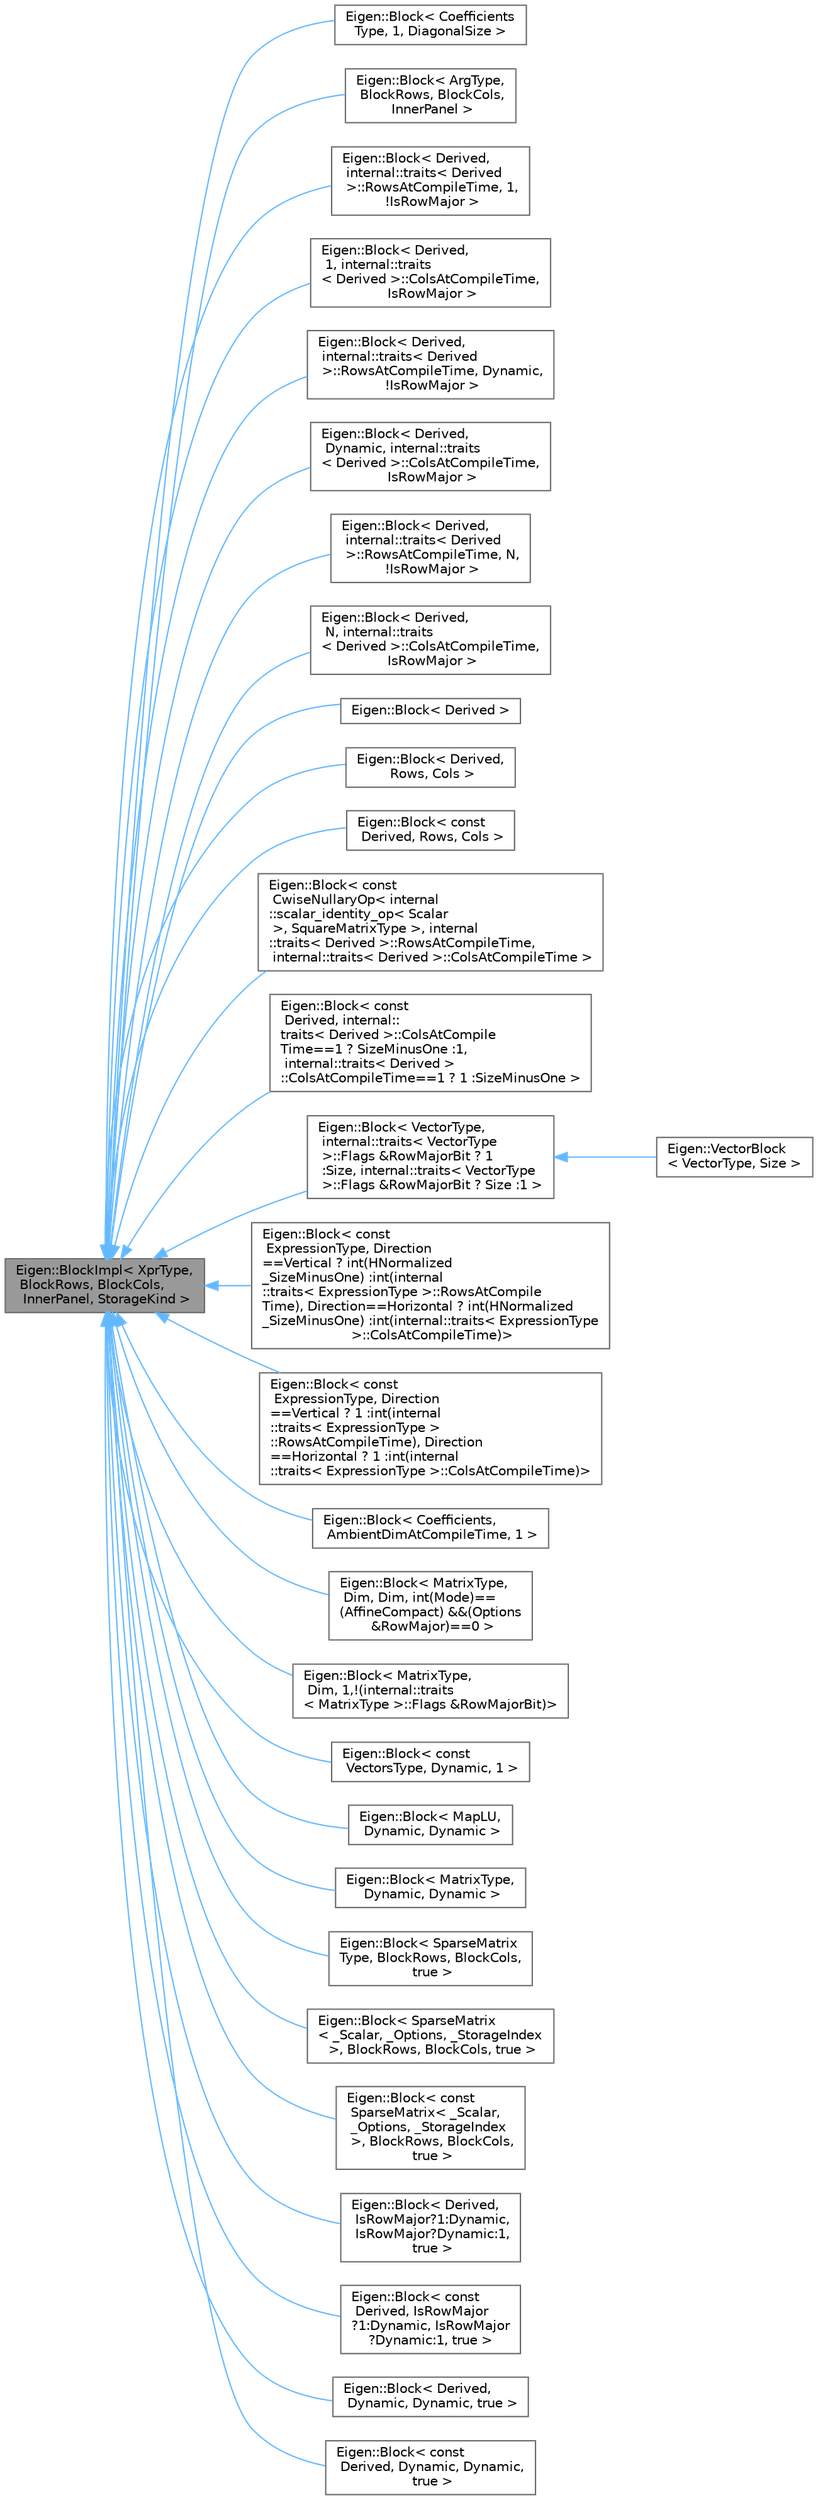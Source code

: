 digraph "Eigen::BlockImpl&lt; XprType, BlockRows, BlockCols, InnerPanel, StorageKind &gt;"
{
 // LATEX_PDF_SIZE
  bgcolor="transparent";
  edge [fontname=Helvetica,fontsize=10,labelfontname=Helvetica,labelfontsize=10];
  node [fontname=Helvetica,fontsize=10,shape=box,height=0.2,width=0.4];
  rankdir="LR";
  Node1 [id="Node000001",label="Eigen::BlockImpl\< XprType,\l BlockRows, BlockCols,\l InnerPanel, StorageKind \>",height=0.2,width=0.4,color="gray40", fillcolor="grey60", style="filled", fontcolor="black",tooltip=" "];
  Node1 -> Node2 [id="edge1_Node000001_Node000002",dir="back",color="steelblue1",style="solid",tooltip=" "];
  Node2 [id="Node000002",label="Eigen::Block\< Coefficients\lType, 1, DiagonalSize \>",height=0.2,width=0.4,color="gray40", fillcolor="white", style="filled",URL="$class_eigen_1_1_block.html",tooltip=" "];
  Node1 -> Node3 [id="edge2_Node000001_Node000003",dir="back",color="steelblue1",style="solid",tooltip=" "];
  Node3 [id="Node000003",label="Eigen::Block\< ArgType,\l BlockRows, BlockCols,\l InnerPanel \>",height=0.2,width=0.4,color="gray40", fillcolor="white", style="filled",URL="$class_eigen_1_1_block.html",tooltip=" "];
  Node1 -> Node4 [id="edge3_Node000001_Node000004",dir="back",color="steelblue1",style="solid",tooltip=" "];
  Node4 [id="Node000004",label="Eigen::Block\< Derived,\l internal::traits\< Derived\l \>::RowsAtCompileTime, 1,\l !IsRowMajor \>",height=0.2,width=0.4,color="gray40", fillcolor="white", style="filled",URL="$class_eigen_1_1_block.html",tooltip=" "];
  Node1 -> Node5 [id="edge4_Node000001_Node000005",dir="back",color="steelblue1",style="solid",tooltip=" "];
  Node5 [id="Node000005",label="Eigen::Block\< Derived,\l 1, internal::traits\l\< Derived \>::ColsAtCompileTime,\l IsRowMajor \>",height=0.2,width=0.4,color="gray40", fillcolor="white", style="filled",URL="$class_eigen_1_1_block.html",tooltip=" "];
  Node1 -> Node6 [id="edge5_Node000001_Node000006",dir="back",color="steelblue1",style="solid",tooltip=" "];
  Node6 [id="Node000006",label="Eigen::Block\< Derived,\l internal::traits\< Derived\l \>::RowsAtCompileTime, Dynamic,\l !IsRowMajor \>",height=0.2,width=0.4,color="gray40", fillcolor="white", style="filled",URL="$class_eigen_1_1_block.html",tooltip=" "];
  Node1 -> Node7 [id="edge6_Node000001_Node000007",dir="back",color="steelblue1",style="solid",tooltip=" "];
  Node7 [id="Node000007",label="Eigen::Block\< Derived,\l Dynamic, internal::traits\l\< Derived \>::ColsAtCompileTime,\l IsRowMajor \>",height=0.2,width=0.4,color="gray40", fillcolor="white", style="filled",URL="$class_eigen_1_1_block.html",tooltip=" "];
  Node1 -> Node8 [id="edge7_Node000001_Node000008",dir="back",color="steelblue1",style="solid",tooltip=" "];
  Node8 [id="Node000008",label="Eigen::Block\< Derived,\l internal::traits\< Derived\l \>::RowsAtCompileTime, N,\l !IsRowMajor \>",height=0.2,width=0.4,color="gray40", fillcolor="white", style="filled",URL="$class_eigen_1_1_block.html",tooltip=" "];
  Node1 -> Node9 [id="edge8_Node000001_Node000009",dir="back",color="steelblue1",style="solid",tooltip=" "];
  Node9 [id="Node000009",label="Eigen::Block\< Derived,\l N, internal::traits\l\< Derived \>::ColsAtCompileTime,\l IsRowMajor \>",height=0.2,width=0.4,color="gray40", fillcolor="white", style="filled",URL="$class_eigen_1_1_block.html",tooltip=" "];
  Node1 -> Node10 [id="edge9_Node000001_Node000010",dir="back",color="steelblue1",style="solid",tooltip=" "];
  Node10 [id="Node000010",label="Eigen::Block\< Derived \>",height=0.2,width=0.4,color="gray40", fillcolor="white", style="filled",URL="$class_eigen_1_1_block.html",tooltip=" "];
  Node1 -> Node11 [id="edge10_Node000001_Node000011",dir="back",color="steelblue1",style="solid",tooltip=" "];
  Node11 [id="Node000011",label="Eigen::Block\< Derived,\l Rows, Cols \>",height=0.2,width=0.4,color="gray40", fillcolor="white", style="filled",URL="$class_eigen_1_1_block.html",tooltip=" "];
  Node1 -> Node12 [id="edge11_Node000001_Node000012",dir="back",color="steelblue1",style="solid",tooltip=" "];
  Node12 [id="Node000012",label="Eigen::Block\< const\l Derived, Rows, Cols \>",height=0.2,width=0.4,color="gray40", fillcolor="white", style="filled",URL="$class_eigen_1_1_block.html",tooltip=" "];
  Node1 -> Node13 [id="edge12_Node000001_Node000013",dir="back",color="steelblue1",style="solid",tooltip=" "];
  Node13 [id="Node000013",label="Eigen::Block\< const\l CwiseNullaryOp\< internal\l::scalar_identity_op\< Scalar\l \>, SquareMatrixType \>, internal\l::traits\< Derived \>::RowsAtCompileTime,\l internal::traits\< Derived \>::ColsAtCompileTime \>",height=0.2,width=0.4,color="gray40", fillcolor="white", style="filled",URL="$class_eigen_1_1_block.html",tooltip=" "];
  Node1 -> Node14 [id="edge13_Node000001_Node000014",dir="back",color="steelblue1",style="solid",tooltip=" "];
  Node14 [id="Node000014",label="Eigen::Block\< const\l Derived, internal::\ltraits\< Derived \>::ColsAtCompile\lTime==1 ? SizeMinusOne :1,\l internal::traits\< Derived \>\l::ColsAtCompileTime==1 ? 1 :SizeMinusOne \>",height=0.2,width=0.4,color="gray40", fillcolor="white", style="filled",URL="$class_eigen_1_1_block.html",tooltip=" "];
  Node1 -> Node15 [id="edge14_Node000001_Node000015",dir="back",color="steelblue1",style="solid",tooltip=" "];
  Node15 [id="Node000015",label="Eigen::Block\< VectorType,\l internal::traits\< VectorType\l \>::Flags &RowMajorBit ? 1\l :Size, internal::traits\< VectorType\l \>::Flags &RowMajorBit ? Size :1 \>",height=0.2,width=0.4,color="gray40", fillcolor="white", style="filled",URL="$class_eigen_1_1_block.html",tooltip=" "];
  Node15 -> Node16 [id="edge15_Node000015_Node000016",dir="back",color="steelblue1",style="solid",tooltip=" "];
  Node16 [id="Node000016",label="Eigen::VectorBlock\l\< VectorType, Size \>",height=0.2,width=0.4,color="gray40", fillcolor="white", style="filled",URL="$class_eigen_1_1_vector_block.html",tooltip="Expression of a fixed-size or dynamic-size sub-vector"];
  Node1 -> Node17 [id="edge16_Node000001_Node000017",dir="back",color="steelblue1",style="solid",tooltip=" "];
  Node17 [id="Node000017",label="Eigen::Block\< const\l ExpressionType, Direction\l==Vertical ? int(HNormalized\l_SizeMinusOne) :int(internal\l::traits\< ExpressionType \>::RowsAtCompile\lTime), Direction==Horizontal ? int(HNormalized\l_SizeMinusOne) :int(internal::traits\< ExpressionType\l \>::ColsAtCompileTime)\>",height=0.2,width=0.4,color="gray40", fillcolor="white", style="filled",URL="$class_eigen_1_1_block.html",tooltip=" "];
  Node1 -> Node18 [id="edge17_Node000001_Node000018",dir="back",color="steelblue1",style="solid",tooltip=" "];
  Node18 [id="Node000018",label="Eigen::Block\< const\l ExpressionType, Direction\l==Vertical ? 1 :int(internal\l::traits\< ExpressionType \>\l::RowsAtCompileTime), Direction\l==Horizontal ? 1 :int(internal\l::traits\< ExpressionType \>::ColsAtCompileTime)\>",height=0.2,width=0.4,color="gray40", fillcolor="white", style="filled",URL="$class_eigen_1_1_block.html",tooltip=" "];
  Node1 -> Node19 [id="edge18_Node000001_Node000019",dir="back",color="steelblue1",style="solid",tooltip=" "];
  Node19 [id="Node000019",label="Eigen::Block\< Coefficients,\l AmbientDimAtCompileTime, 1 \>",height=0.2,width=0.4,color="gray40", fillcolor="white", style="filled",URL="$class_eigen_1_1_block.html",tooltip=" "];
  Node1 -> Node20 [id="edge19_Node000001_Node000020",dir="back",color="steelblue1",style="solid",tooltip=" "];
  Node20 [id="Node000020",label="Eigen::Block\< MatrixType,\l Dim, Dim, int(Mode)==\l(AffineCompact) &&(Options\l &RowMajor)==0 \>",height=0.2,width=0.4,color="gray40", fillcolor="white", style="filled",URL="$class_eigen_1_1_block.html",tooltip=" "];
  Node1 -> Node21 [id="edge20_Node000001_Node000021",dir="back",color="steelblue1",style="solid",tooltip=" "];
  Node21 [id="Node000021",label="Eigen::Block\< MatrixType,\l Dim, 1,!(internal::traits\l\< MatrixType \>::Flags &RowMajorBit)\>",height=0.2,width=0.4,color="gray40", fillcolor="white", style="filled",URL="$class_eigen_1_1_block.html",tooltip=" "];
  Node1 -> Node22 [id="edge21_Node000001_Node000022",dir="back",color="steelblue1",style="solid",tooltip=" "];
  Node22 [id="Node000022",label="Eigen::Block\< const\l VectorsType, Dynamic, 1 \>",height=0.2,width=0.4,color="gray40", fillcolor="white", style="filled",URL="$class_eigen_1_1_block.html",tooltip=" "];
  Node1 -> Node23 [id="edge22_Node000001_Node000023",dir="back",color="steelblue1",style="solid",tooltip=" "];
  Node23 [id="Node000023",label="Eigen::Block\< MapLU,\l Dynamic, Dynamic \>",height=0.2,width=0.4,color="gray40", fillcolor="white", style="filled",URL="$class_eigen_1_1_block.html",tooltip=" "];
  Node1 -> Node24 [id="edge23_Node000001_Node000024",dir="back",color="steelblue1",style="solid",tooltip=" "];
  Node24 [id="Node000024",label="Eigen::Block\< MatrixType,\l Dynamic, Dynamic \>",height=0.2,width=0.4,color="gray40", fillcolor="white", style="filled",URL="$class_eigen_1_1_block.html",tooltip=" "];
  Node1 -> Node25 [id="edge24_Node000001_Node000025",dir="back",color="steelblue1",style="solid",tooltip=" "];
  Node25 [id="Node000025",label="Eigen::Block\< SparseMatrix\lType, BlockRows, BlockCols,\l true \>",height=0.2,width=0.4,color="gray40", fillcolor="white", style="filled",URL="$class_eigen_1_1_block.html",tooltip=" "];
  Node1 -> Node26 [id="edge25_Node000001_Node000026",dir="back",color="steelblue1",style="solid",tooltip=" "];
  Node26 [id="Node000026",label="Eigen::Block\< SparseMatrix\l\< _Scalar, _Options, _StorageIndex\l \>, BlockRows, BlockCols, true \>",height=0.2,width=0.4,color="gray40", fillcolor="white", style="filled",URL="$class_eigen_1_1_block.html",tooltip=" "];
  Node1 -> Node27 [id="edge26_Node000001_Node000027",dir="back",color="steelblue1",style="solid",tooltip=" "];
  Node27 [id="Node000027",label="Eigen::Block\< const\l SparseMatrix\< _Scalar,\l _Options, _StorageIndex\l \>, BlockRows, BlockCols,\l true \>",height=0.2,width=0.4,color="gray40", fillcolor="white", style="filled",URL="$class_eigen_1_1_block.html",tooltip=" "];
  Node1 -> Node28 [id="edge27_Node000001_Node000028",dir="back",color="steelblue1",style="solid",tooltip=" "];
  Node28 [id="Node000028",label="Eigen::Block\< Derived,\l IsRowMajor?1:Dynamic,\l IsRowMajor?Dynamic:1,\l true \>",height=0.2,width=0.4,color="gray40", fillcolor="white", style="filled",URL="$class_eigen_1_1_block.html",tooltip=" "];
  Node1 -> Node29 [id="edge28_Node000001_Node000029",dir="back",color="steelblue1",style="solid",tooltip=" "];
  Node29 [id="Node000029",label="Eigen::Block\< const\l Derived, IsRowMajor\l?1:Dynamic, IsRowMajor\l?Dynamic:1, true \>",height=0.2,width=0.4,color="gray40", fillcolor="white", style="filled",URL="$class_eigen_1_1_block.html",tooltip=" "];
  Node1 -> Node30 [id="edge29_Node000001_Node000030",dir="back",color="steelblue1",style="solid",tooltip=" "];
  Node30 [id="Node000030",label="Eigen::Block\< Derived,\l Dynamic, Dynamic, true \>",height=0.2,width=0.4,color="gray40", fillcolor="white", style="filled",URL="$class_eigen_1_1_block.html",tooltip=" "];
  Node1 -> Node31 [id="edge30_Node000001_Node000031",dir="back",color="steelblue1",style="solid",tooltip=" "];
  Node31 [id="Node000031",label="Eigen::Block\< const\l Derived, Dynamic, Dynamic,\l true \>",height=0.2,width=0.4,color="gray40", fillcolor="white", style="filled",URL="$class_eigen_1_1_block.html",tooltip=" "];
}
